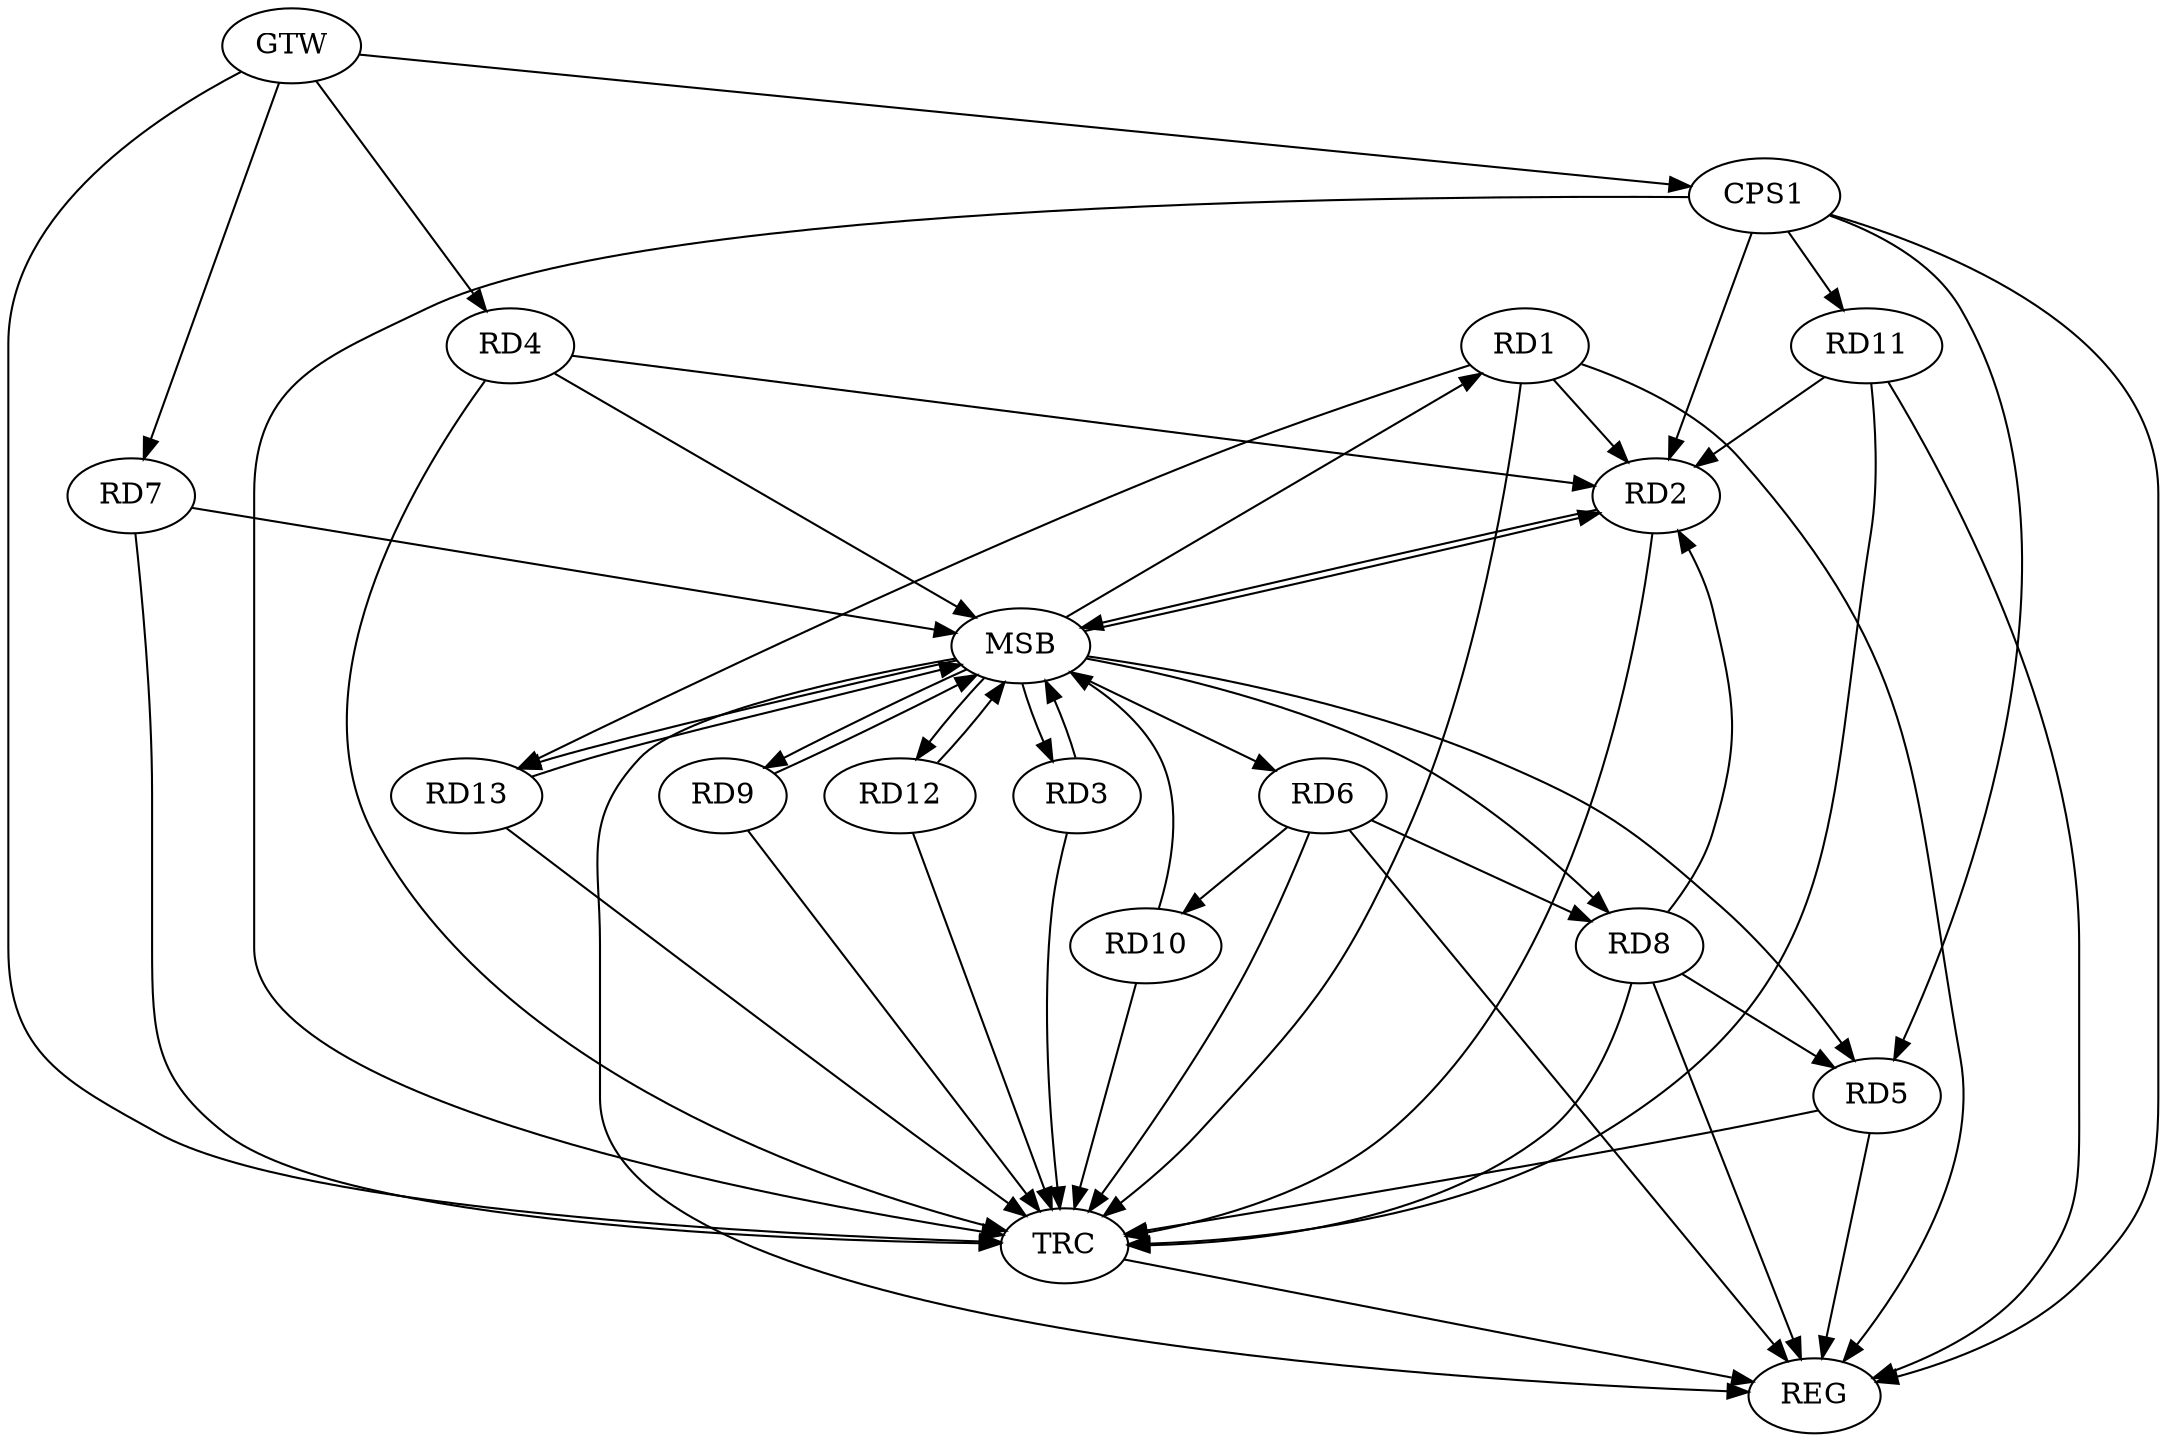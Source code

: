 strict digraph G {
  RD1 [ label="RD1" ];
  RD2 [ label="RD2" ];
  RD3 [ label="RD3" ];
  RD4 [ label="RD4" ];
  RD5 [ label="RD5" ];
  RD6 [ label="RD6" ];
  RD7 [ label="RD7" ];
  RD8 [ label="RD8" ];
  RD9 [ label="RD9" ];
  RD10 [ label="RD10" ];
  RD11 [ label="RD11" ];
  RD12 [ label="RD12" ];
  RD13 [ label="RD13" ];
  CPS1 [ label="CPS1" ];
  GTW [ label="GTW" ];
  REG [ label="REG" ];
  MSB [ label="MSB" ];
  TRC [ label="TRC" ];
  RD1 -> RD2;
  RD1 -> RD13;
  RD8 -> RD2;
  RD8 -> RD5;
  RD6 -> RD8;
  RD6 -> RD10;
  CPS1 -> RD2;
  CPS1 -> RD5;
  CPS1 -> RD11;
  GTW -> RD4;
  GTW -> RD7;
  GTW -> CPS1;
  RD1 -> REG;
  RD5 -> REG;
  RD6 -> REG;
  RD8 -> REG;
  RD11 -> REG;
  CPS1 -> REG;
  RD2 -> MSB;
  MSB -> REG;
  RD3 -> MSB;
  MSB -> RD1;
  MSB -> RD13;
  RD4 -> MSB;
  MSB -> RD12;
  RD7 -> MSB;
  RD9 -> MSB;
  MSB -> RD2;
  RD10 -> MSB;
  MSB -> RD9;
  RD12 -> MSB;
  MSB -> RD6;
  MSB -> RD8;
  RD13 -> MSB;
  MSB -> RD3;
  MSB -> RD5;
  RD1 -> TRC;
  RD2 -> TRC;
  RD3 -> TRC;
  RD4 -> TRC;
  RD5 -> TRC;
  RD6 -> TRC;
  RD7 -> TRC;
  RD8 -> TRC;
  RD9 -> TRC;
  RD10 -> TRC;
  RD11 -> TRC;
  RD12 -> TRC;
  RD13 -> TRC;
  CPS1 -> TRC;
  GTW -> TRC;
  TRC -> REG;
  RD11 -> RD2;
  RD4 -> RD2;
}
